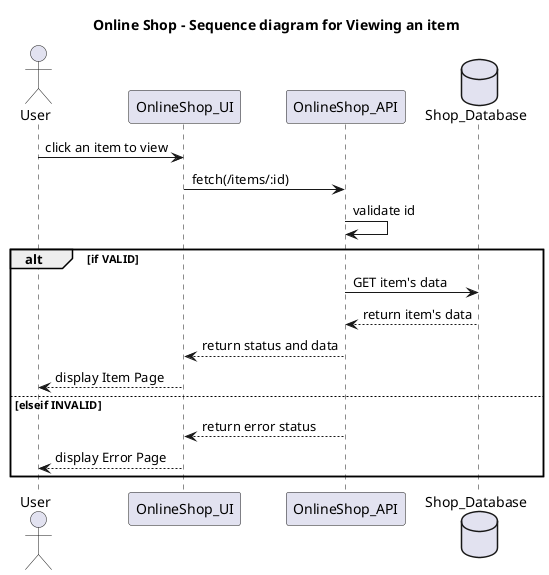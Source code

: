@startuml

title Online Shop - Sequence diagram for Viewing an item

actor User

User -> OnlineShop_UI : click an item to view
OnlineShop_UI -> OnlineShop_API : fetch(/items/:id)

Database Shop_Database

OnlineShop_API -> OnlineShop_API : validate id

alt if VALID
  OnlineShop_API -> Shop_Database :  GET item's data
  Shop_Database --> OnlineShop_API : return item's data
  OnlineShop_API --> OnlineShop_UI : return status and data
  OnlineShop_UI --> User : display Item Page
else elseif INVALID
  OnlineShop_API --> OnlineShop_UI : return error status
  OnlineShop_UI --> User : display Error Page
end

@enduml